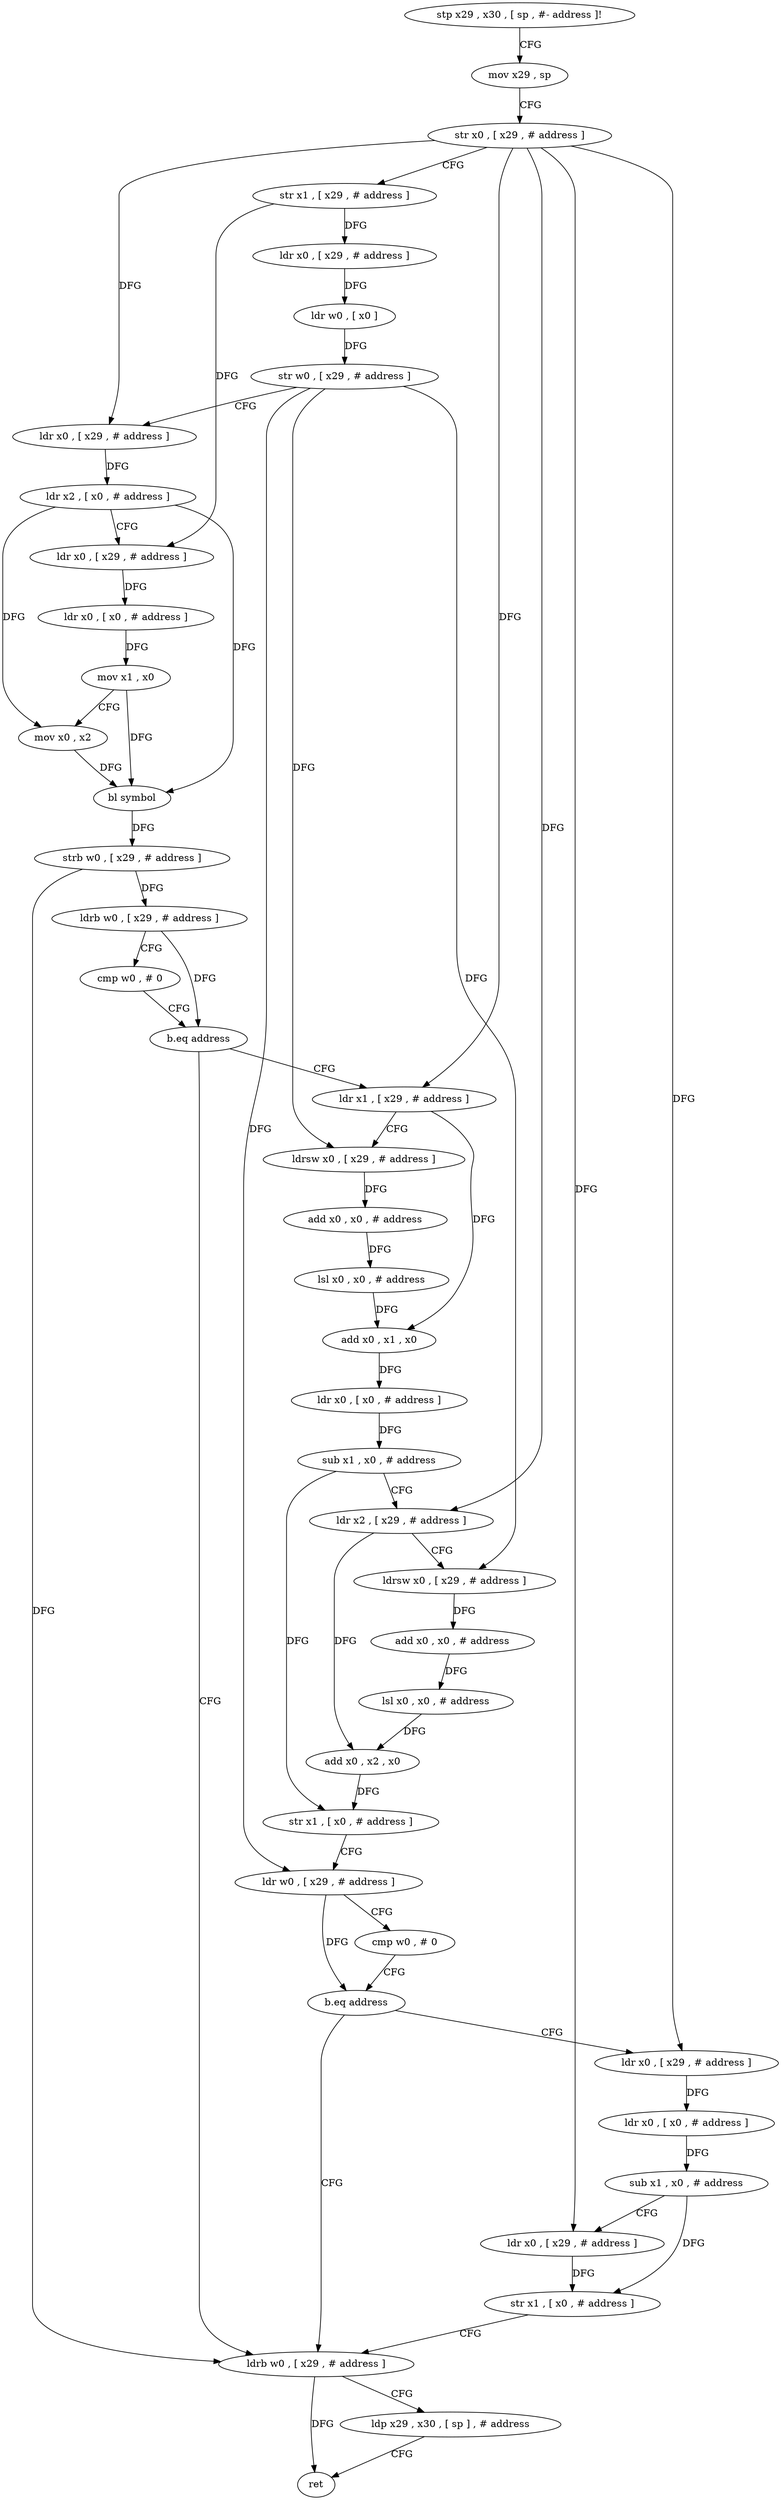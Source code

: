 digraph "func" {
"82436" [label = "stp x29 , x30 , [ sp , #- address ]!" ]
"82440" [label = "mov x29 , sp" ]
"82444" [label = "str x0 , [ x29 , # address ]" ]
"82448" [label = "str x1 , [ x29 , # address ]" ]
"82452" [label = "ldr x0 , [ x29 , # address ]" ]
"82456" [label = "ldr w0 , [ x0 ]" ]
"82460" [label = "str w0 , [ x29 , # address ]" ]
"82464" [label = "ldr x0 , [ x29 , # address ]" ]
"82468" [label = "ldr x2 , [ x0 , # address ]" ]
"82472" [label = "ldr x0 , [ x29 , # address ]" ]
"82476" [label = "ldr x0 , [ x0 , # address ]" ]
"82480" [label = "mov x1 , x0" ]
"82484" [label = "mov x0 , x2" ]
"82488" [label = "bl symbol" ]
"82492" [label = "strb w0 , [ x29 , # address ]" ]
"82496" [label = "ldrb w0 , [ x29 , # address ]" ]
"82500" [label = "cmp w0 , # 0" ]
"82504" [label = "b.eq address" ]
"82592" [label = "ldrb w0 , [ x29 , # address ]" ]
"82508" [label = "ldr x1 , [ x29 , # address ]" ]
"82596" [label = "ldp x29 , x30 , [ sp ] , # address" ]
"82600" [label = "ret" ]
"82512" [label = "ldrsw x0 , [ x29 , # address ]" ]
"82516" [label = "add x0 , x0 , # address" ]
"82520" [label = "lsl x0 , x0 , # address" ]
"82524" [label = "add x0 , x1 , x0" ]
"82528" [label = "ldr x0 , [ x0 , # address ]" ]
"82532" [label = "sub x1 , x0 , # address" ]
"82536" [label = "ldr x2 , [ x29 , # address ]" ]
"82540" [label = "ldrsw x0 , [ x29 , # address ]" ]
"82544" [label = "add x0 , x0 , # address" ]
"82548" [label = "lsl x0 , x0 , # address" ]
"82552" [label = "add x0 , x2 , x0" ]
"82556" [label = "str x1 , [ x0 , # address ]" ]
"82560" [label = "ldr w0 , [ x29 , # address ]" ]
"82564" [label = "cmp w0 , # 0" ]
"82568" [label = "b.eq address" ]
"82572" [label = "ldr x0 , [ x29 , # address ]" ]
"82576" [label = "ldr x0 , [ x0 , # address ]" ]
"82580" [label = "sub x1 , x0 , # address" ]
"82584" [label = "ldr x0 , [ x29 , # address ]" ]
"82588" [label = "str x1 , [ x0 , # address ]" ]
"82436" -> "82440" [ label = "CFG" ]
"82440" -> "82444" [ label = "CFG" ]
"82444" -> "82448" [ label = "CFG" ]
"82444" -> "82464" [ label = "DFG" ]
"82444" -> "82508" [ label = "DFG" ]
"82444" -> "82536" [ label = "DFG" ]
"82444" -> "82572" [ label = "DFG" ]
"82444" -> "82584" [ label = "DFG" ]
"82448" -> "82452" [ label = "DFG" ]
"82448" -> "82472" [ label = "DFG" ]
"82452" -> "82456" [ label = "DFG" ]
"82456" -> "82460" [ label = "DFG" ]
"82460" -> "82464" [ label = "CFG" ]
"82460" -> "82512" [ label = "DFG" ]
"82460" -> "82540" [ label = "DFG" ]
"82460" -> "82560" [ label = "DFG" ]
"82464" -> "82468" [ label = "DFG" ]
"82468" -> "82472" [ label = "CFG" ]
"82468" -> "82484" [ label = "DFG" ]
"82468" -> "82488" [ label = "DFG" ]
"82472" -> "82476" [ label = "DFG" ]
"82476" -> "82480" [ label = "DFG" ]
"82480" -> "82484" [ label = "CFG" ]
"82480" -> "82488" [ label = "DFG" ]
"82484" -> "82488" [ label = "DFG" ]
"82488" -> "82492" [ label = "DFG" ]
"82492" -> "82496" [ label = "DFG" ]
"82492" -> "82592" [ label = "DFG" ]
"82496" -> "82500" [ label = "CFG" ]
"82496" -> "82504" [ label = "DFG" ]
"82500" -> "82504" [ label = "CFG" ]
"82504" -> "82592" [ label = "CFG" ]
"82504" -> "82508" [ label = "CFG" ]
"82592" -> "82596" [ label = "CFG" ]
"82592" -> "82600" [ label = "DFG" ]
"82508" -> "82512" [ label = "CFG" ]
"82508" -> "82524" [ label = "DFG" ]
"82596" -> "82600" [ label = "CFG" ]
"82512" -> "82516" [ label = "DFG" ]
"82516" -> "82520" [ label = "DFG" ]
"82520" -> "82524" [ label = "DFG" ]
"82524" -> "82528" [ label = "DFG" ]
"82528" -> "82532" [ label = "DFG" ]
"82532" -> "82536" [ label = "CFG" ]
"82532" -> "82556" [ label = "DFG" ]
"82536" -> "82540" [ label = "CFG" ]
"82536" -> "82552" [ label = "DFG" ]
"82540" -> "82544" [ label = "DFG" ]
"82544" -> "82548" [ label = "DFG" ]
"82548" -> "82552" [ label = "DFG" ]
"82552" -> "82556" [ label = "DFG" ]
"82556" -> "82560" [ label = "CFG" ]
"82560" -> "82564" [ label = "CFG" ]
"82560" -> "82568" [ label = "DFG" ]
"82564" -> "82568" [ label = "CFG" ]
"82568" -> "82592" [ label = "CFG" ]
"82568" -> "82572" [ label = "CFG" ]
"82572" -> "82576" [ label = "DFG" ]
"82576" -> "82580" [ label = "DFG" ]
"82580" -> "82584" [ label = "CFG" ]
"82580" -> "82588" [ label = "DFG" ]
"82584" -> "82588" [ label = "DFG" ]
"82588" -> "82592" [ label = "CFG" ]
}
